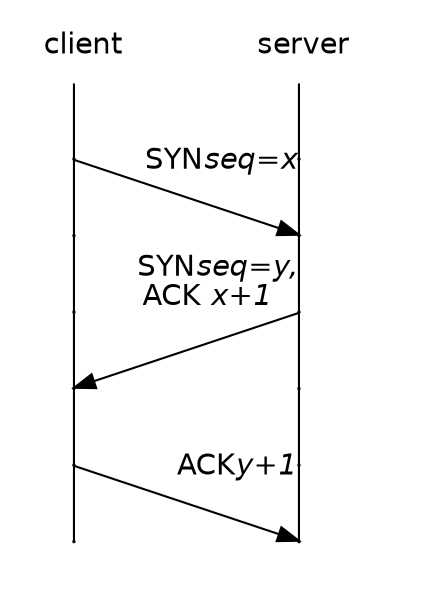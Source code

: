 digraph tcp_open {

    graph [fontname="Helvetica"];
    node [fontname="Helvetica"];
    edge [fontname="Helvetica",labelOverlay=true];
    rankdir="TB";

    subgraph other_line {
        node [fontname="Helvetica",shape=point,style=rounded,width=0.01];
        rank=TB;
        other [shape=none,image="./terminal.svg",fill=white,label="\ \ client"];
        other -> o1 [arrowhead=none];
        o1 -> o2 [arrowhead=none];
        o2 -> o3 [arrowhead=none];
        o3 -> o4 [arrowhead=none];
        o4 -> o5 [arrowhead=none];
        o5 -> o6 [arrowhead=none];
        //{rank=same o1 o2 o3 o4 o5 o6 o7 o8 o9 o10 o11 o12 o13 o14 o15 o16 o17 o18 o19 o20}
    }

    subgraph terminal_line {
        node [fontname="Helvetica",shape=point,style=rounded,width=0.01];
        rank=TB;
        terminal [shape=none,image="./terminal.svg",fill=white,label="\ server"];
        terminal -> t1 [arrowhead=none];
        t1 -> t2 [arrowhead=none];
        t2 -> t3 [arrowhead=none];
        t3 -> t4 [arrowhead=none];
        t4 -> t5 [arrowhead=none];
        t5 -> t6 [arrowhead=none];
    }

    o1 -> t2 [headlabel=< SYN<i>seq=x</i> >,labeldistance=5,minlen=1];
    t3 -> o4 [taillabel=< SYN<i>seq=y,</i><br/>ACK <i>x+1</i> >,labelOverlay="10%",minlen=1];
    o5 -> t6 [headlabel=< ACK<i>y+1</i><br/>&nbsp;<br/>&nbsp; >,minlen=1];
    o1 -> t1 [minlen=6,style=invis];
    o2 -> t2 [minlen=6,style=invis];
    o3 -> t3 [minlen=6,style=invis];
    o4 -> t4 [minlen=6,style=invis];
    o5 -> t5 [minlen=6,style=invis];
    o6 -> t6 [minlen=6,style=invis];

    {rank=same o1 t1}
    {rank=same o2 t2}
    {rank=same o3 t3}
    {rank=same o4 t4}
    {rank=same o5 t5}
    {rank=same o6 t6}

}

digraph tcp_close {

    graph [fontname="Helvetica"];
    node [fontname="Helvetica"];
    edge [fontname="Helvetica",labelOverlay=true];
    rankdir="TB";

    subgraph other_line {
        node [fontname="Helvetica",shape=point,style=rounded,width=0.01];
        rank=TB;
        other [shape=none,image="./terminal.svg",fill=white,label="\ \ client"];
        other -> o1 [arrowhead=none];
        o1 -> o2 [arrowhead=none];
        o2 -> o3 [arrowhead=none];
        o3 -> o4 [arrowhead=none];
        o4 -> o5 [arrowhead=none];
        o5 -> o6 [arrowhead=none];
        o6 -> o7 [arrowhead=none];
        o7 -> o8 [arrowhead=none];
        //{rank=same o1 o2 o3 o4 o5 o6 o7 o8 o9 o10 o11 o12 o13 o14 o15 o16 o17 o18 o19 o20}
    }

    subgraph terminal_line {
        node [fontname="Helvetica",shape=point,style=rounded,width=0.01];
        rank=TB;
        terminal [shape=none,image="./terminal.svg",fill=white,label="\ server"];
        terminal -> t1 [arrowhead=none];
        t1 -> t2 [arrowhead=none];
        t2 -> t3 [arrowhead=none];
        t3 -> t4 [arrowhead=none];
        t4 -> t5 [arrowhead=none];
        t5 -> t6 [arrowhead=none];
        t6 -> t7 [arrowhead=none];
        t7 -> t8 [arrowhead=none];
    }

    o1 -> t2 [headlabel=< FIN<i>seq=x</i> >,labeldistance=5,minlen=1];
    t3 -> o4 [taillabel=< ACK<i>x+1</i> >,labelOverlay="10%",minlen=1];
    t5 -> o6 [taillabel=< FIN<i>seq=y</i>&nbsp; >,labelOverlay="10%",minlen=1];
    o7 -> t8 [headlabel=< ACK<i>y+1</i>&nbsp;<br/>&nbsp;<br/>&nbsp; >,minlen=1];
    o1 -> t1 [minlen=6,style=invis];
    o2 -> t2 [minlen=6,style=invis];
    o3 -> t3 [minlen=6,style=invis];
    o4 -> t4 [minlen=6,style=invis];
    o5 -> t5 [minlen=6,style=invis];
    o6 -> t6 [minlen=6,style=invis];
    o7 -> t7 [minlen=6,style=invis];
    o8 -> t8 [minlen=6,style=invis];

    {rank=same o1 t1}
    {rank=same o2 t2}
    {rank=same o3 t3}
    {rank=same o4 t4}
    {rank=same o5 t5}
    {rank=same o6 t6}
    {rank=same o7 t7}
    {rank=same o8 t8}

}

digraph tcp_syn_attack {

    graph [fontname="Helvetica"];
    node [fontname="Helvetica"];
    edge [fontname="Helvetica",labelOverlay=true];
    rankdir="TB";

    subgraph other_line {
        node [fontname="Helvetica",shape=point,style=rounded,width=0.01];
        rank=TB;
        other [shape=none,image="./terminal.svg",fill=white,label="\ \ client"];
        other -> o1 [arrowhead=none];
        o1 -> o2 [arrowhead=none];
        o2 -> o3 [arrowhead=none];
        o3 -> o4 [arrowhead=none];
        o4 -> o5 [arrowhead=none];
        o5 -> o6 [arrowhead=none];
        //{rank=same o1 o2 o3 o4 o5 o6 o7 o8 o9 o10 o11 o12 o13 o14 o15 o16 o17 o18 o19 o20}
    }

    subgraph terminal_line {
        node [fontname="Helvetica",shape=point,style=rounded,width=0.01];
        rank=TB;
        terminal [shape=none,image="./terminal.svg",fill=white,label="\ server"];
        terminal -> t1 [arrowhead=none];
        t1 -> t2 [arrowhead=none];
        t2 -> t3 [arrowhead=none];
        t3 -> t4 [arrowhead=none];
        t4 -> t5 [arrowhead=none];
        t5 -> t6 [arrowhead=none];
    }

    o1 -> t2 [headlabel=< SYN<i>seq=x</i> >,labeldistance=5,minlen=1];
    t3 -> o4 [taillabel=< SYN<i>seq=y,</i><br/>ACK <i>x+1</i> >,labelOverlay="10%",minlen=1];
    o5 -> t6 [style=invis,minlen=1];
    o1 -> t1 [minlen=6,style=invis];
    o2 -> t2 [minlen=6,style=invis];
    o3 -> t3 [minlen=6,style=invis];
    o4 -> t4 [minlen=6,style=invis];
    o5 -> t5 [minlen=6,style=invis];
    o6 -> t6 [minlen=6,style=invis];

    {rank=same o1 t1}
    {rank=same o2 t2}
    {rank=same o3 t3}
    {rank=same o4 t4}
    {rank=same o5 t5}
    {rank=same o6 t6}

}

digraph tcp_reset_attack {

    graph [fontname="Helvetica"];
    node [fontname="Helvetica"];
    edge [fontname="Helvetica",labelOverlay=true];
    rankdir="TB";

    subgraph client_line {
        node [fontname="Helvetica",shape=point,style=rounded,width=0.01];
        rank=TB;
        client [shape=none,image="./terminal.svg",fill=white,label="\ \ client"];
        client -> c1 [arrowhead=none];
        c1 -> c2 [arrowhead=none];
        c2 -> c3 [arrowhead=none];
        c3 -> c4 [arrowhead=none];
        c4 -> c5 [arrowhead=none];
        c5 -> c6 [arrowhead=none];
        //{rank=same o1 o2 o3 o4 o5 o6 o7 o8 o9 o10 o11 o12 o13 o14 o15 o16 o17 o18 o19 o20}
    }

    subgraph hacker_line {
        node [fontname="Helvetica",shape=point,style=rounded,width=0.01];
        rank=TB;
        hacker [shape=none,image="./hacker.svg",fill=white,fixedsize=true,width=1.25,height=1.25,label=""];
        hacker -> h1 [arrowhead=none];
        h1 -> h2 [arrowhead=none];
        h2 -> h3 [arrowhead=none];
        h3 -> h4 [arrowhead=none];
        h4 -> h5 [arrowhead=none];
        h5 -> h6 [arrowhead=none];
    }

    subgraph server_line {
        node [fontname="Helvetica",shape=point,style=rounded,width=0.01];
        rank=TB;
        server [shape=none,image="./terminal.svg",fill=white,label="\ server"];
        server -> s1 [arrowhead=none];
        s1 -> s2 [arrowhead=none];
        s2 -> s3 [arrowhead=none];
        s3 -> s4 [arrowhead=none];
        s4 -> s5 [arrowhead=none];
        s5 -> s6 [arrowhead=none];
    }

    c1 -> h1 [arrowhead=none,arrowtail=dot,dir=both];
    h1 -> s1 [label="SYN"];
    s2 -> h2 [arrowhead=none,arrowtail=dot,dir=both];
    h2 -> c2 [label="SYN/ACK"];
    c3 -> h3 [arrowhead=none,arrowtail=dot,dir=both];
    h3 -> s3 [label="ACK"];
    c4 -> h4 [arrowhead=normal,arrowtail=normal,dir=back,label="(lots 'o data)"];
    h4 -> s4 [label="(lots 'o data)"];
    h5 -> s5 [label="RST",arrowtail=dot,dir=both];

    c1 -> h1 [minlen=4,style=invis];
    c2 -> h2 [minlen=4,style=invis];
    c3 -> h3 [minlen=4,style=invis];
    c4 -> h4 [minlen=4,style=invis];
    c5 -> h5 [minlen=4,style=invis];
    c6 -> h6 [minlen=4,style=invis];
    h1 -> s1 [minlen=4,style=invis];
    h2 -> s2 [minlen=4,style=invis];
    h3 -> s3 [minlen=4,style=invis];
    h4 -> s4 [minlen=4,style=invis];
    h5 -> s5 [minlen=4,style=invis];
    h6 -> s6 [minlen=4,style=invis];

    {rank=same client hacker server}
    {rank=same c1 h1 s1}
    {rank=same c2 h2 s2}
    {rank=same c3 h3 s3}
    {rank=same c4 h4 s4}
    {rank=same c5 h5 s5}
    {rank=same c6 h6 s6}

}
